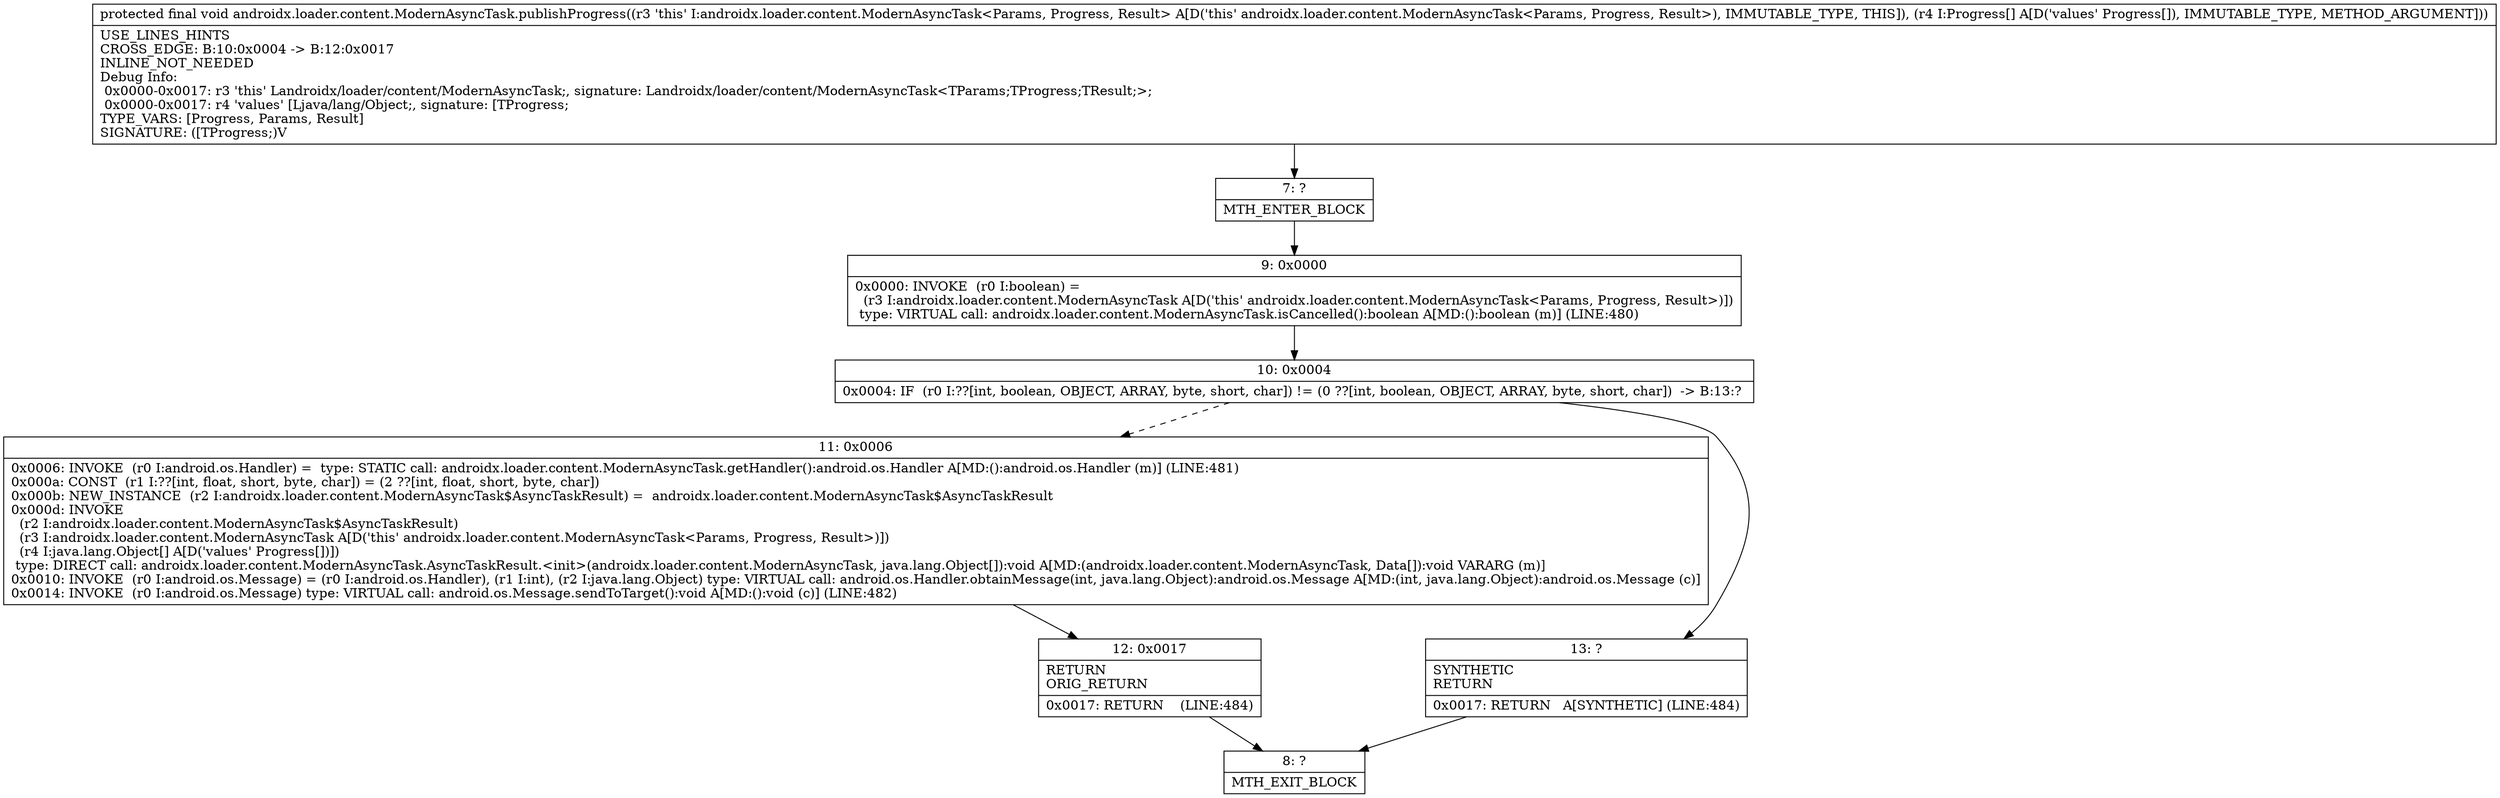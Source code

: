digraph "CFG forandroidx.loader.content.ModernAsyncTask.publishProgress([Ljava\/lang\/Object;)V" {
Node_7 [shape=record,label="{7\:\ ?|MTH_ENTER_BLOCK\l}"];
Node_9 [shape=record,label="{9\:\ 0x0000|0x0000: INVOKE  (r0 I:boolean) = \l  (r3 I:androidx.loader.content.ModernAsyncTask A[D('this' androidx.loader.content.ModernAsyncTask\<Params, Progress, Result\>)])\l type: VIRTUAL call: androidx.loader.content.ModernAsyncTask.isCancelled():boolean A[MD:():boolean (m)] (LINE:480)\l}"];
Node_10 [shape=record,label="{10\:\ 0x0004|0x0004: IF  (r0 I:??[int, boolean, OBJECT, ARRAY, byte, short, char]) != (0 ??[int, boolean, OBJECT, ARRAY, byte, short, char])  \-\> B:13:? \l}"];
Node_11 [shape=record,label="{11\:\ 0x0006|0x0006: INVOKE  (r0 I:android.os.Handler) =  type: STATIC call: androidx.loader.content.ModernAsyncTask.getHandler():android.os.Handler A[MD:():android.os.Handler (m)] (LINE:481)\l0x000a: CONST  (r1 I:??[int, float, short, byte, char]) = (2 ??[int, float, short, byte, char]) \l0x000b: NEW_INSTANCE  (r2 I:androidx.loader.content.ModernAsyncTask$AsyncTaskResult) =  androidx.loader.content.ModernAsyncTask$AsyncTaskResult \l0x000d: INVOKE  \l  (r2 I:androidx.loader.content.ModernAsyncTask$AsyncTaskResult)\l  (r3 I:androidx.loader.content.ModernAsyncTask A[D('this' androidx.loader.content.ModernAsyncTask\<Params, Progress, Result\>)])\l  (r4 I:java.lang.Object[] A[D('values' Progress[])])\l type: DIRECT call: androidx.loader.content.ModernAsyncTask.AsyncTaskResult.\<init\>(androidx.loader.content.ModernAsyncTask, java.lang.Object[]):void A[MD:(androidx.loader.content.ModernAsyncTask, Data[]):void VARARG (m)]\l0x0010: INVOKE  (r0 I:android.os.Message) = (r0 I:android.os.Handler), (r1 I:int), (r2 I:java.lang.Object) type: VIRTUAL call: android.os.Handler.obtainMessage(int, java.lang.Object):android.os.Message A[MD:(int, java.lang.Object):android.os.Message (c)]\l0x0014: INVOKE  (r0 I:android.os.Message) type: VIRTUAL call: android.os.Message.sendToTarget():void A[MD:():void (c)] (LINE:482)\l}"];
Node_12 [shape=record,label="{12\:\ 0x0017|RETURN\lORIG_RETURN\l|0x0017: RETURN    (LINE:484)\l}"];
Node_8 [shape=record,label="{8\:\ ?|MTH_EXIT_BLOCK\l}"];
Node_13 [shape=record,label="{13\:\ ?|SYNTHETIC\lRETURN\l|0x0017: RETURN   A[SYNTHETIC] (LINE:484)\l}"];
MethodNode[shape=record,label="{protected final void androidx.loader.content.ModernAsyncTask.publishProgress((r3 'this' I:androidx.loader.content.ModernAsyncTask\<Params, Progress, Result\> A[D('this' androidx.loader.content.ModernAsyncTask\<Params, Progress, Result\>), IMMUTABLE_TYPE, THIS]), (r4 I:Progress[] A[D('values' Progress[]), IMMUTABLE_TYPE, METHOD_ARGUMENT]))  | USE_LINES_HINTS\lCROSS_EDGE: B:10:0x0004 \-\> B:12:0x0017\lINLINE_NOT_NEEDED\lDebug Info:\l  0x0000\-0x0017: r3 'this' Landroidx\/loader\/content\/ModernAsyncTask;, signature: Landroidx\/loader\/content\/ModernAsyncTask\<TParams;TProgress;TResult;\>;\l  0x0000\-0x0017: r4 'values' [Ljava\/lang\/Object;, signature: [TProgress;\lTYPE_VARS: [Progress, Params, Result]\lSIGNATURE: ([TProgress;)V\l}"];
MethodNode -> Node_7;Node_7 -> Node_9;
Node_9 -> Node_10;
Node_10 -> Node_11[style=dashed];
Node_10 -> Node_13;
Node_11 -> Node_12;
Node_12 -> Node_8;
Node_13 -> Node_8;
}

